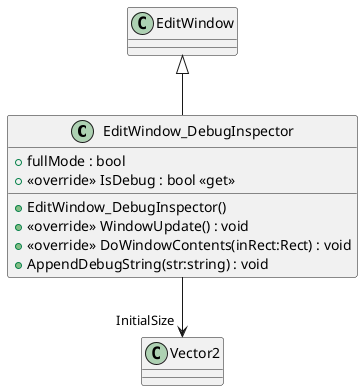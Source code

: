 @startuml
class EditWindow_DebugInspector {
    + fullMode : bool
    + <<override>> IsDebug : bool <<get>>
    + EditWindow_DebugInspector()
    + <<override>> WindowUpdate() : void
    + <<override>> DoWindowContents(inRect:Rect) : void
    + AppendDebugString(str:string) : void
}
EditWindow <|-- EditWindow_DebugInspector
EditWindow_DebugInspector --> "InitialSize" Vector2
@enduml
